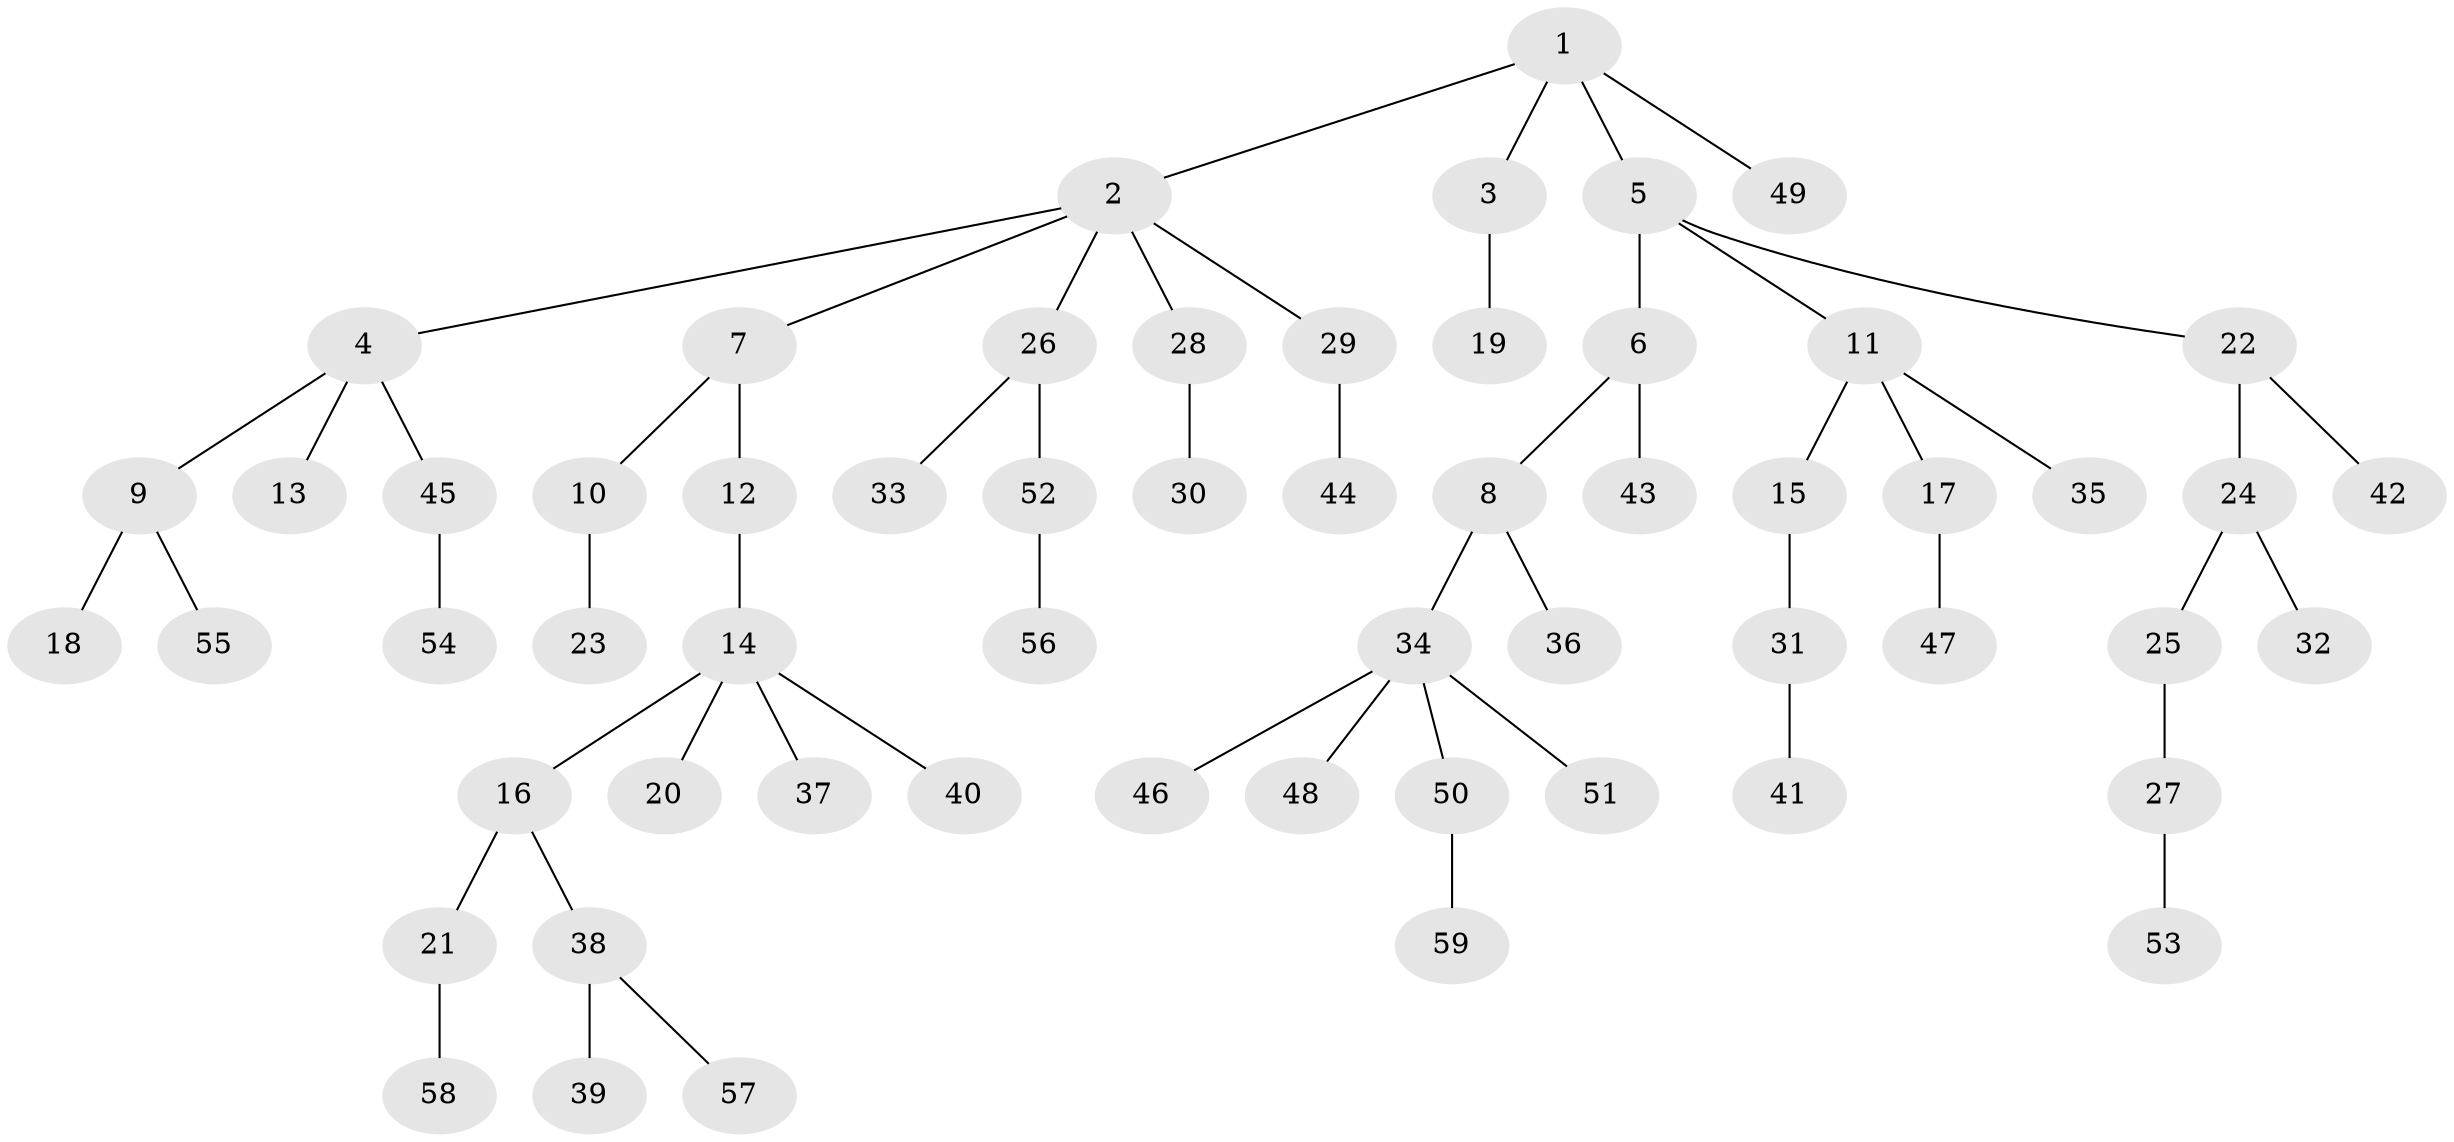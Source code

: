 // coarse degree distribution, {11: 0.02857142857142857, 3: 0.11428571428571428, 2: 0.22857142857142856, 1: 0.5714285714285714, 5: 0.02857142857142857, 4: 0.02857142857142857}
// Generated by graph-tools (version 1.1) at 2025/19/03/04/25 18:19:07]
// undirected, 59 vertices, 58 edges
graph export_dot {
graph [start="1"]
  node [color=gray90,style=filled];
  1;
  2;
  3;
  4;
  5;
  6;
  7;
  8;
  9;
  10;
  11;
  12;
  13;
  14;
  15;
  16;
  17;
  18;
  19;
  20;
  21;
  22;
  23;
  24;
  25;
  26;
  27;
  28;
  29;
  30;
  31;
  32;
  33;
  34;
  35;
  36;
  37;
  38;
  39;
  40;
  41;
  42;
  43;
  44;
  45;
  46;
  47;
  48;
  49;
  50;
  51;
  52;
  53;
  54;
  55;
  56;
  57;
  58;
  59;
  1 -- 2;
  1 -- 3;
  1 -- 5;
  1 -- 49;
  2 -- 4;
  2 -- 7;
  2 -- 26;
  2 -- 28;
  2 -- 29;
  3 -- 19;
  4 -- 9;
  4 -- 13;
  4 -- 45;
  5 -- 6;
  5 -- 11;
  5 -- 22;
  6 -- 8;
  6 -- 43;
  7 -- 10;
  7 -- 12;
  8 -- 34;
  8 -- 36;
  9 -- 18;
  9 -- 55;
  10 -- 23;
  11 -- 15;
  11 -- 17;
  11 -- 35;
  12 -- 14;
  14 -- 16;
  14 -- 20;
  14 -- 37;
  14 -- 40;
  15 -- 31;
  16 -- 21;
  16 -- 38;
  17 -- 47;
  21 -- 58;
  22 -- 24;
  22 -- 42;
  24 -- 25;
  24 -- 32;
  25 -- 27;
  26 -- 33;
  26 -- 52;
  27 -- 53;
  28 -- 30;
  29 -- 44;
  31 -- 41;
  34 -- 46;
  34 -- 48;
  34 -- 50;
  34 -- 51;
  38 -- 39;
  38 -- 57;
  45 -- 54;
  50 -- 59;
  52 -- 56;
}

